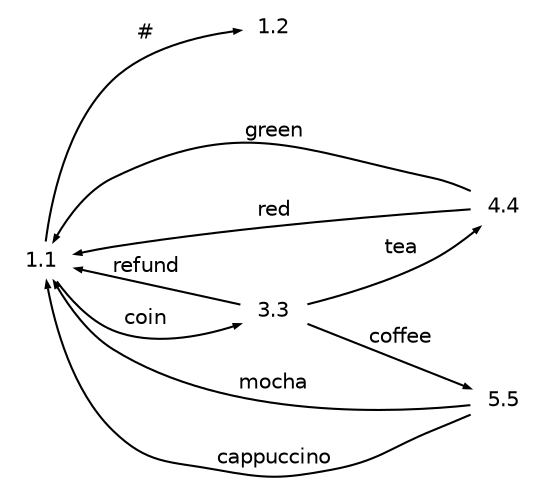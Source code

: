 digraph g
{
   graph [rankdir=LR];
   edge [arrowsize=0.3,fontsize=10,fontname=Helvetica];
   node [shape=plaintext,width=.3,height=.2,fontsize=10,fontname=Helvetica];
   1.1->1.2 [label="#"];
   1.1->3.3 [label="coin"];
   3.3->1.1 [label="refund"];
   3.3->4.4 [label="tea"];
   3.3->5.5 [label="coffee"];
   4.4->1.1 [label="green"];
   4.4->1.1 [label="red"];
   5.5->1.1 [label="cappuccino"];
   5.5->1.1 [label="mocha"];
}
